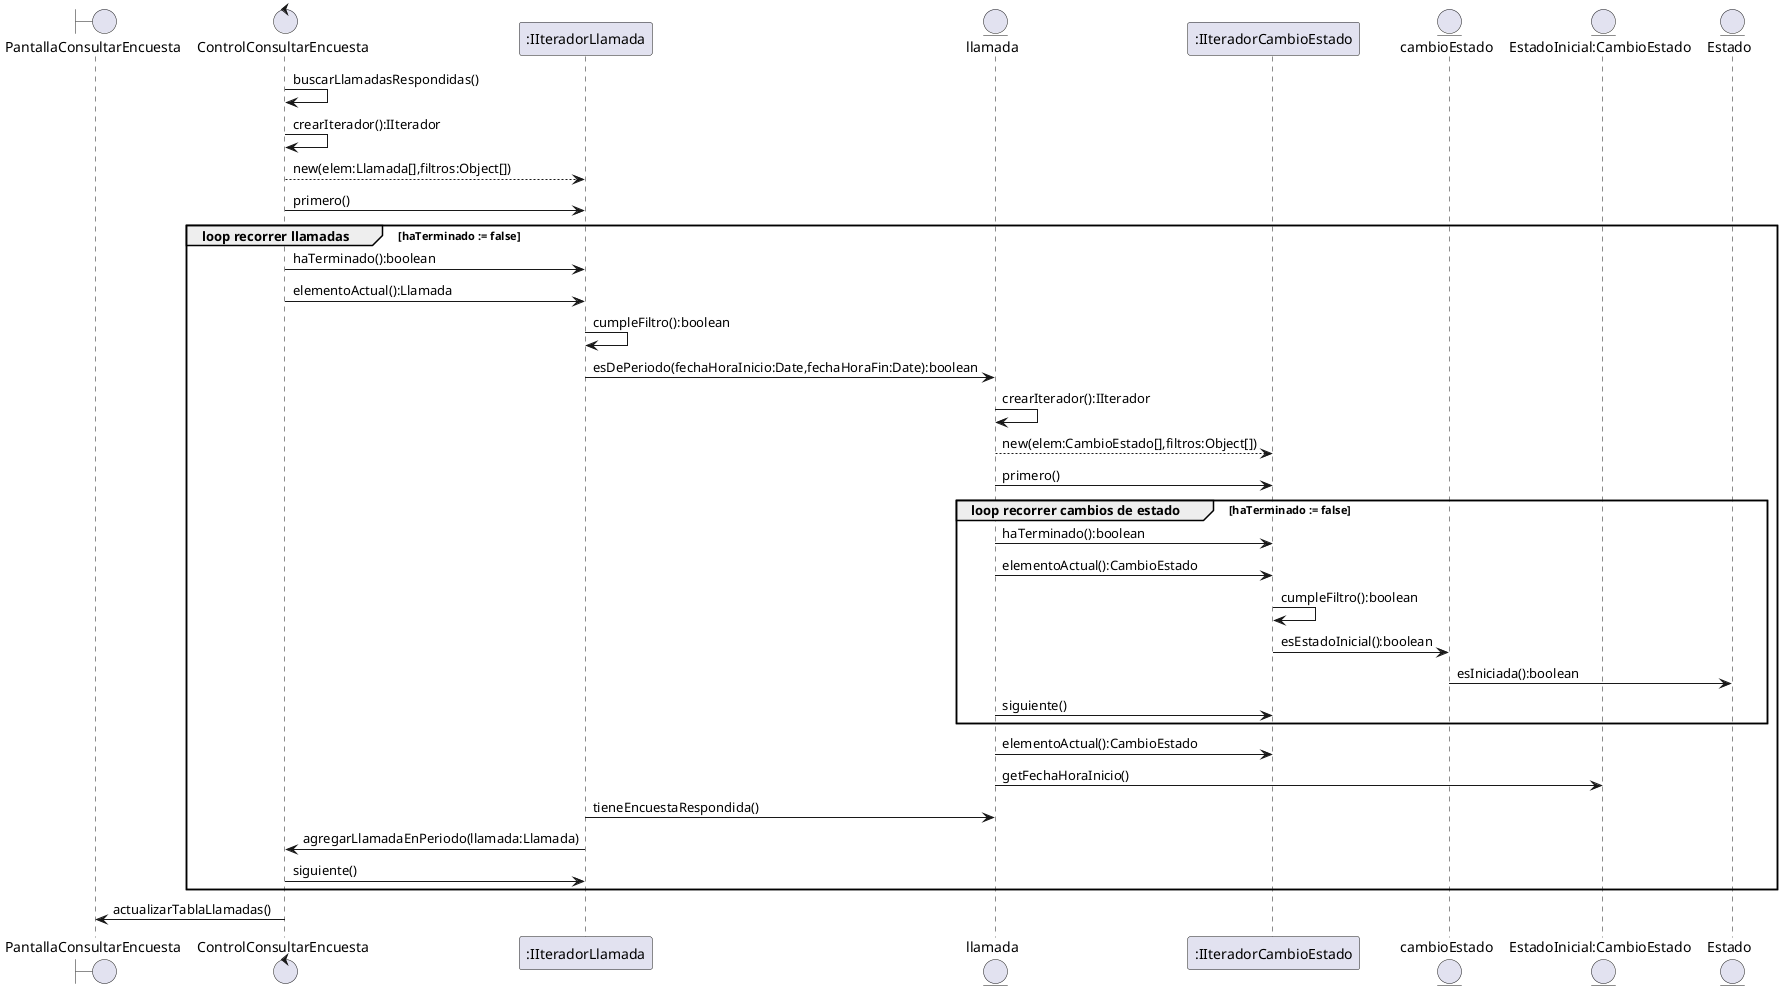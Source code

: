 @startuml
boundary PantallaConsultarEncuesta as pa
control ControlConsultarEncuesta as ge
participant ":IIteradorLlamada" as ill
entity llamada as ll
participant ":IIteradorCambioEstado" as ilc
entity cambioEstado as ce
entity "EstadoInicial:CambioEstado" as ice
entity Estado as e

ge -> ge: buscarLlamadasRespondidas()
ge -> ge: crearIterador():IIterador
ge --> ill: new(elem:Llamada[],filtros:Object[])
ge -> ill: primero()
group loop recorrer llamadas [haTerminado := false]
ge -> ill: haTerminado():boolean
ge -> ill: elementoActual():Llamada
ill -> ill: cumpleFiltro():boolean
ill -> ll: esDePeriodo(fechaHoraInicio:Date,fechaHoraFin:Date):boolean
ll -> ll: crearIterador():IIterador
ll --> ilc: new(elem:CambioEstado[],filtros:Object[])
ll -> ilc: primero()
group loop recorrer cambios de estado [haTerminado := false]
ll -> ilc: haTerminado():boolean
ll -> ilc: elementoActual():CambioEstado
ilc -> ilc: cumpleFiltro():boolean
ilc -> ce: esEstadoInicial():boolean
ce -> e: esIniciada():boolean
ll -> ilc: siguiente()
end
ll ->ilc: elementoActual():CambioEstado
ll -> ice: getFechaHoraInicio()
ill -> ll: tieneEncuestaRespondida()
ill -> ge: agregarLlamadaEnPeriodo(llamada:Llamada)
ge -> ill: siguiente()
end
ge -> pa: actualizarTablaLlamadas()

@enduml
